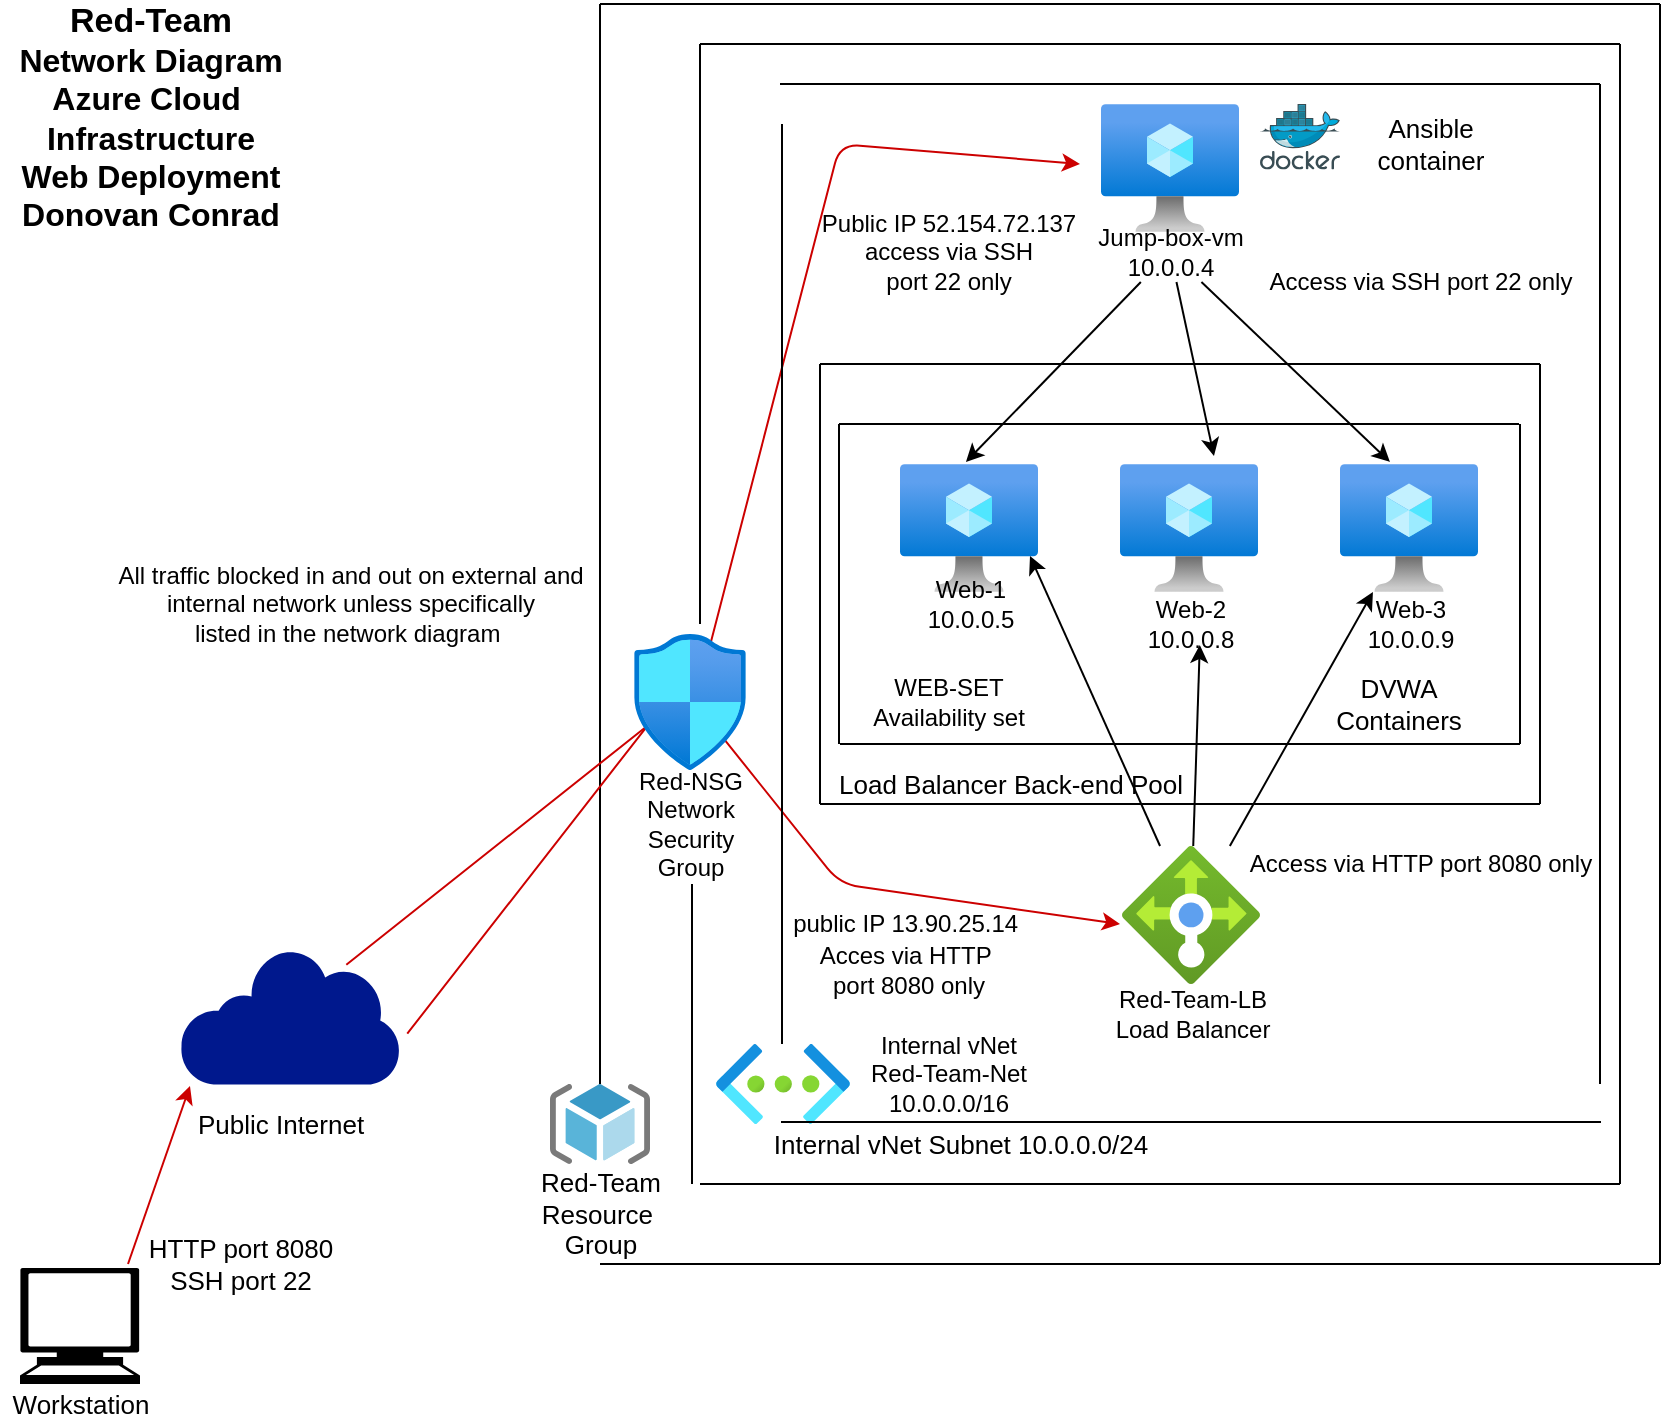 <mxfile version="13.9.9" type="google"><diagram id="zQIhqVB-w5W11-nqAka2" name="Page-1"><mxGraphModel dx="1038" dy="491" grid="1" gridSize="10" guides="1" tooltips="1" connect="1" arrows="1" fold="1" page="1" pageScale="1" pageWidth="850" pageHeight="1100" math="0" shadow="0"><root><mxCell id="0"/><mxCell id="1" parent="0"/><mxCell id="1DL_xK4Nz2h6n6z1T7p7-1" value="" style="aspect=fixed;html=1;points=[];align=center;image;fontSize=12;image=img/lib/azure2/compute/Virtual_Machine.svg;" parent="1" vertex="1"><mxGeometry x="550.5" y="60" width="69" height="64" as="geometry"/></mxCell><mxCell id="1DL_xK4Nz2h6n6z1T7p7-2" value="" style="aspect=fixed;html=1;points=[];align=center;image;fontSize=12;image=img/lib/azure2/compute/Virtual_Machine.svg;" parent="1" vertex="1"><mxGeometry x="450" y="240" width="69" height="64" as="geometry"/></mxCell><mxCell id="1DL_xK4Nz2h6n6z1T7p7-3" value="" style="aspect=fixed;html=1;points=[];align=center;image;fontSize=12;image=img/lib/azure2/compute/Virtual_Machine.svg;" parent="1" vertex="1"><mxGeometry x="670" y="240" width="69" height="64" as="geometry"/></mxCell><mxCell id="1DL_xK4Nz2h6n6z1T7p7-4" value="" style="aspect=fixed;html=1;points=[];align=center;image;fontSize=12;image=img/lib/azure2/compute/Virtual_Machine.svg;" parent="1" vertex="1"><mxGeometry x="560" y="240" width="69" height="64" as="geometry"/></mxCell><mxCell id="1DL_xK4Nz2h6n6z1T7p7-103" style="edgeStyle=none;rounded=0;orthogonalLoop=1;jettySize=auto;html=1;entryX=0.942;entryY=0.719;entryDx=0;entryDy=0;entryPerimeter=0;" parent="1" source="1DL_xK4Nz2h6n6z1T7p7-6" target="1DL_xK4Nz2h6n6z1T7p7-2" edge="1"><mxGeometry relative="1" as="geometry"/></mxCell><mxCell id="1DL_xK4Nz2h6n6z1T7p7-104" style="edgeStyle=none;rounded=0;orthogonalLoop=1;jettySize=auto;html=1;entryX=0.59;entryY=0.85;entryDx=0;entryDy=0;entryPerimeter=0;" parent="1" source="1DL_xK4Nz2h6n6z1T7p7-6" target="1DL_xK4Nz2h6n6z1T7p7-14" edge="1"><mxGeometry relative="1" as="geometry"/></mxCell><mxCell id="1DL_xK4Nz2h6n6z1T7p7-105" style="edgeStyle=none;rounded=0;orthogonalLoop=1;jettySize=auto;html=1;" parent="1" source="1DL_xK4Nz2h6n6z1T7p7-6" target="1DL_xK4Nz2h6n6z1T7p7-3" edge="1"><mxGeometry relative="1" as="geometry"/></mxCell><mxCell id="1DL_xK4Nz2h6n6z1T7p7-6" value="" style="aspect=fixed;html=1;points=[];align=center;image;fontSize=12;image=img/lib/azure2/networking/Load_Balancers.svg;" parent="1" vertex="1"><mxGeometry x="561" y="431" width="69" height="69" as="geometry"/></mxCell><mxCell id="1DL_xK4Nz2h6n6z1T7p7-10" value="" style="aspect=fixed;html=1;points=[];align=center;image;fontSize=12;image=img/lib/azure2/networking/Virtual_Networks.svg;" parent="1" vertex="1"><mxGeometry x="358" y="530" width="67" height="40" as="geometry"/></mxCell><mxCell id="1DL_xK4Nz2h6n6z1T7p7-107" style="edgeStyle=none;rounded=0;orthogonalLoop=1;jettySize=auto;html=1;entryX=0.478;entryY=-0.016;entryDx=0;entryDy=0;entryPerimeter=0;" parent="1" source="1DL_xK4Nz2h6n6z1T7p7-12" target="1DL_xK4Nz2h6n6z1T7p7-2" edge="1"><mxGeometry relative="1" as="geometry"/></mxCell><mxCell id="1DL_xK4Nz2h6n6z1T7p7-108" style="edgeStyle=none;rounded=0;orthogonalLoop=1;jettySize=auto;html=1;entryX=0.681;entryY=-0.062;entryDx=0;entryDy=0;entryPerimeter=0;" parent="1" source="1DL_xK4Nz2h6n6z1T7p7-12" target="1DL_xK4Nz2h6n6z1T7p7-4" edge="1"><mxGeometry relative="1" as="geometry"/></mxCell><mxCell id="1DL_xK4Nz2h6n6z1T7p7-109" style="edgeStyle=none;rounded=0;orthogonalLoop=1;jettySize=auto;html=1;entryX=0.362;entryY=-0.016;entryDx=0;entryDy=0;entryPerimeter=0;" parent="1" source="1DL_xK4Nz2h6n6z1T7p7-12" target="1DL_xK4Nz2h6n6z1T7p7-3" edge="1"><mxGeometry relative="1" as="geometry"/></mxCell><mxCell id="1DL_xK4Nz2h6n6z1T7p7-12" value="Jump-box-vm&lt;br&gt;10.0.0.4" style="text;html=1;resizable=0;autosize=1;align=center;verticalAlign=middle;points=[];fillColor=none;strokeColor=none;rounded=0;" parent="1" vertex="1"><mxGeometry x="540" y="119" width="90" height="30" as="geometry"/></mxCell><mxCell id="1DL_xK4Nz2h6n6z1T7p7-13" value="Web-1&lt;br&gt;10.0.0.5" style="text;html=1;resizable=0;autosize=1;align=center;verticalAlign=middle;points=[];fillColor=none;strokeColor=none;rounded=0;" parent="1" vertex="1"><mxGeometry x="454.5" y="295" width="60" height="30" as="geometry"/></mxCell><mxCell id="1DL_xK4Nz2h6n6z1T7p7-14" value="Web-2&lt;br&gt;10.0.0.8" style="text;html=1;resizable=0;autosize=1;align=center;verticalAlign=middle;points=[];fillColor=none;strokeColor=none;rounded=0;" parent="1" vertex="1"><mxGeometry x="564.5" y="305" width="60" height="30" as="geometry"/></mxCell><mxCell id="1DL_xK4Nz2h6n6z1T7p7-15" value="Web-3&lt;br&gt;10.0.0.9" style="text;html=1;resizable=0;autosize=1;align=center;verticalAlign=middle;points=[];fillColor=none;strokeColor=none;rounded=0;" parent="1" vertex="1"><mxGeometry x="674.5" y="305" width="60" height="30" as="geometry"/></mxCell><mxCell id="1DL_xK4Nz2h6n6z1T7p7-16" value="Red-Team-LB&lt;br&gt;Load Balancer" style="text;html=1;resizable=0;autosize=1;align=center;verticalAlign=middle;points=[];fillColor=none;strokeColor=none;rounded=0;" parent="1" vertex="1"><mxGeometry x="550.5" y="500" width="90" height="30" as="geometry"/></mxCell><mxCell id="1DL_xK4Nz2h6n6z1T7p7-106" value="Access via HTTP port 8080 only" style="text;html=1;resizable=0;autosize=1;align=center;verticalAlign=middle;points=[];fillColor=none;strokeColor=none;rounded=0;" parent="1" vertex="1"><mxGeometry x="614.5" y="430" width="190" height="20" as="geometry"/></mxCell><mxCell id="1DL_xK4Nz2h6n6z1T7p7-110" value="Access via SSH port 22 only" style="text;html=1;resizable=0;autosize=1;align=center;verticalAlign=middle;points=[];fillColor=none;strokeColor=none;rounded=0;" parent="1" vertex="1"><mxGeometry x="624.5" y="139" width="170" height="20" as="geometry"/></mxCell><mxCell id="1DL_xK4Nz2h6n6z1T7p7-17" value="Red-NSG&lt;br&gt;Network&lt;br&gt;Security&lt;br&gt;Group" style="text;html=1;resizable=0;autosize=1;align=center;verticalAlign=middle;points=[];fillColor=none;strokeColor=none;rounded=0;" parent="1" vertex="1"><mxGeometry x="310" y="390" width="70" height="60" as="geometry"/></mxCell><mxCell id="r9UZw7GilOjaZK9lba4t-3" value="" style="endArrow=none;html=1;" parent="1" edge="1"><mxGeometry width="50" height="50" relative="1" as="geometry"><mxPoint x="350" y="30" as="sourcePoint"/><mxPoint x="810" y="30" as="targetPoint"/></mxGeometry></mxCell><mxCell id="r9UZw7GilOjaZK9lba4t-4" value="" style="endArrow=none;html=1;" parent="1" edge="1"><mxGeometry width="50" height="50" relative="1" as="geometry"><mxPoint x="810" y="600" as="sourcePoint"/><mxPoint x="810" y="30" as="targetPoint"/></mxGeometry></mxCell><mxCell id="r9UZw7GilOjaZK9lba4t-5" value="" style="endArrow=none;html=1;" parent="1" edge="1"><mxGeometry width="50" height="50" relative="1" as="geometry"><mxPoint x="350" y="600" as="sourcePoint"/><mxPoint x="810" y="600" as="targetPoint"/><Array as="points"/></mxGeometry></mxCell><mxCell id="r9UZw7GilOjaZK9lba4t-8" value="" style="endArrow=none;html=1;" parent="1" edge="1"><mxGeometry width="50" height="50" relative="1" as="geometry"><mxPoint x="300" y="10" as="sourcePoint"/><mxPoint x="830" y="10" as="targetPoint"/></mxGeometry></mxCell><mxCell id="r9UZw7GilOjaZK9lba4t-9" value="" style="endArrow=none;html=1;" parent="1" edge="1"><mxGeometry width="50" height="50" relative="1" as="geometry"><mxPoint x="830" y="640" as="sourcePoint"/><mxPoint x="830" y="10" as="targetPoint"/></mxGeometry></mxCell><mxCell id="r9UZw7GilOjaZK9lba4t-10" value="" style="endArrow=none;html=1;" parent="1" edge="1"><mxGeometry width="50" height="50" relative="1" as="geometry"><mxPoint x="300" y="550" as="sourcePoint"/><mxPoint x="300" y="10" as="targetPoint"/></mxGeometry></mxCell><mxCell id="r9UZw7GilOjaZK9lba4t-11" value="" style="endArrow=none;html=1;" parent="1" edge="1"><mxGeometry width="50" height="50" relative="1" as="geometry"><mxPoint x="300" y="640" as="sourcePoint"/><mxPoint x="830" y="640" as="targetPoint"/></mxGeometry></mxCell><mxCell id="r9UZw7GilOjaZK9lba4t-13" value="" style="endArrow=classic;html=1;exitX=1.033;exitY=0.628;exitDx=0;exitDy=0;exitPerimeter=0;strokeColor=#CC0000;" parent="1" edge="1" source="r9UZw7GilOjaZK9lba4t-42"><mxGeometry width="50" height="50" relative="1" as="geometry"><mxPoint x="194.5" y="482" as="sourcePoint"/><mxPoint x="560" y="470" as="targetPoint"/><Array as="points"><mxPoint x="340" y="350"/><mxPoint x="420" y="450"/></Array></mxGeometry></mxCell><mxCell id="r9UZw7GilOjaZK9lba4t-14" value="" style="endArrow=classic;html=1;exitX=0.756;exitY=0.123;exitDx=0;exitDy=0;exitPerimeter=0;strokeColor=#CC0000;" parent="1" edge="1" source="r9UZw7GilOjaZK9lba4t-42"><mxGeometry width="50" height="50" relative="1" as="geometry"><mxPoint x="219.5" y="110" as="sourcePoint"/><mxPoint x="540" y="90" as="targetPoint"/><Array as="points"><mxPoint x="350" y="350"/><mxPoint x="420" y="80"/></Array></mxGeometry></mxCell><mxCell id="r9UZw7GilOjaZK9lba4t-15" value="Public IP 52.154.72.137&lt;br&gt;access via SSH &lt;br&gt;port 22 only" style="text;html=1;resizable=0;autosize=1;align=center;verticalAlign=middle;points=[];fillColor=none;strokeColor=none;rounded=0;" parent="1" vertex="1"><mxGeometry x="404" y="109" width="140" height="50" as="geometry"/></mxCell><mxCell id="r9UZw7GilOjaZK9lba4t-16" value="Ansible&lt;br&gt;container" style="text;html=1;resizable=0;autosize=1;align=center;verticalAlign=middle;points=[];fillColor=none;strokeColor=none;rounded=0;fontSize=13;" parent="1" vertex="1"><mxGeometry x="680" y="60" width="70" height="40" as="geometry"/></mxCell><mxCell id="r9UZw7GilOjaZK9lba4t-17" value="All traffic blocked in and out on external and &lt;br&gt;internal network unless specifically&lt;br&gt;listed in the network diagram&amp;nbsp;" style="text;html=1;resizable=0;autosize=1;align=center;verticalAlign=middle;points=[];fillColor=none;strokeColor=none;rounded=0;" parent="1" vertex="1"><mxGeometry x="50" y="285" width="250" height="50" as="geometry"/></mxCell><mxCell id="r9UZw7GilOjaZK9lba4t-18" value="" style="endArrow=none;html=1;" parent="1" edge="1"><mxGeometry width="50" height="50" relative="1" as="geometry"><mxPoint x="419.5" y="380" as="sourcePoint"/><mxPoint x="419.5" y="220" as="targetPoint"/></mxGeometry></mxCell><mxCell id="r9UZw7GilOjaZK9lba4t-19" value="" style="endArrow=none;html=1;" parent="1" edge="1"><mxGeometry width="50" height="50" relative="1" as="geometry"><mxPoint x="419.5" y="220" as="sourcePoint"/><mxPoint x="759.5" y="220" as="targetPoint"/></mxGeometry></mxCell><mxCell id="r9UZw7GilOjaZK9lba4t-20" value="" style="endArrow=none;html=1;" parent="1" edge="1"><mxGeometry width="50" height="50" relative="1" as="geometry"><mxPoint x="420" y="380" as="sourcePoint"/><mxPoint x="760" y="380" as="targetPoint"/></mxGeometry></mxCell><mxCell id="r9UZw7GilOjaZK9lba4t-21" value="" style="endArrow=none;html=1;" parent="1" edge="1"><mxGeometry width="50" height="50" relative="1" as="geometry"><mxPoint x="760" y="380" as="sourcePoint"/><mxPoint x="760" y="220" as="targetPoint"/></mxGeometry></mxCell><mxCell id="r9UZw7GilOjaZK9lba4t-22" value="WEB-SET&lt;br&gt;Availability set" style="text;html=1;resizable=0;autosize=1;align=center;verticalAlign=middle;points=[];fillColor=none;strokeColor=none;rounded=0;" parent="1" vertex="1"><mxGeometry x="429" y="344" width="90" height="30" as="geometry"/></mxCell><mxCell id="r9UZw7GilOjaZK9lba4t-23" value="Internal vNet&lt;br&gt;Red-Team-Net&lt;br&gt;10.0.0.0/16" style="text;html=1;resizable=0;autosize=1;align=center;verticalAlign=middle;points=[];fillColor=none;strokeColor=none;rounded=0;" parent="1" vertex="1"><mxGeometry x="429" y="520" width="90" height="50" as="geometry"/></mxCell><mxCell id="r9UZw7GilOjaZK9lba4t-24" value="" style="aspect=fixed;html=1;points=[];align=center;image;fontSize=12;image=img/lib/mscae/Docker.svg;" parent="1" vertex="1"><mxGeometry x="630" y="60" width="40" height="32.8" as="geometry"/></mxCell><mxCell id="r9UZw7GilOjaZK9lba4t-27" value="&lt;span style=&quot;font-size: 12px&quot;&gt;public IP 13.90.25.14&amp;nbsp;&lt;/span&gt;&lt;br style=&quot;font-size: 12px&quot;&gt;&lt;span style=&quot;font-size: 12px&quot;&gt;Acces via HTTP&amp;nbsp;&lt;/span&gt;&lt;br style=&quot;font-size: 12px&quot;&gt;&lt;span style=&quot;font-size: 12px&quot;&gt;port 8080 only&lt;/span&gt;" style="text;html=1;resizable=0;autosize=1;align=center;verticalAlign=middle;points=[];fillColor=none;strokeColor=none;rounded=0;fontSize=13;" parent="1" vertex="1"><mxGeometry x="389" y="460" width="130" height="50" as="geometry"/></mxCell><mxCell id="r9UZw7GilOjaZK9lba4t-28" value="" style="endArrow=none;html=1;fontSize=13;" parent="1" edge="1"><mxGeometry width="50" height="50" relative="1" as="geometry"><mxPoint x="391" y="530" as="sourcePoint"/><mxPoint x="391" y="70" as="targetPoint"/></mxGeometry></mxCell><mxCell id="r9UZw7GilOjaZK9lba4t-29" value="" style="endArrow=none;html=1;fontSize=13;" parent="1" edge="1"><mxGeometry width="50" height="50" relative="1" as="geometry"><mxPoint x="800" y="50" as="sourcePoint"/><mxPoint x="390" y="50" as="targetPoint"/></mxGeometry></mxCell><mxCell id="r9UZw7GilOjaZK9lba4t-30" value="" style="endArrow=none;html=1;fontSize=13;" parent="1" edge="1"><mxGeometry width="50" height="50" relative="1" as="geometry"><mxPoint x="800" y="550" as="sourcePoint"/><mxPoint x="800" y="50" as="targetPoint"/></mxGeometry></mxCell><mxCell id="r9UZw7GilOjaZK9lba4t-31" value="" style="endArrow=none;html=1;fontSize=13;" parent="1" edge="1"><mxGeometry width="50" height="50" relative="1" as="geometry"><mxPoint x="390.5" y="569" as="sourcePoint"/><mxPoint x="800.5" y="569" as="targetPoint"/></mxGeometry></mxCell><mxCell id="r9UZw7GilOjaZK9lba4t-34" value="" style="endArrow=none;html=1;fontSize=13;" parent="1" edge="1"><mxGeometry width="50" height="50" relative="1" as="geometry"><mxPoint x="350" y="320" as="sourcePoint"/><mxPoint x="350" y="30" as="targetPoint"/></mxGeometry></mxCell><mxCell id="r9UZw7GilOjaZK9lba4t-35" value="" style="endArrow=none;html=1;fontSize=13;" parent="1" edge="1"><mxGeometry width="50" height="50" relative="1" as="geometry"><mxPoint x="346" y="600" as="sourcePoint"/><mxPoint x="346" y="450" as="targetPoint"/></mxGeometry></mxCell><mxCell id="r9UZw7GilOjaZK9lba4t-37" value="" style="aspect=fixed;html=1;points=[];align=center;image;fontSize=12;image=img/lib/mscae/ResourceGroup.svg;" parent="1" vertex="1"><mxGeometry x="275" y="550" width="50" height="40" as="geometry"/></mxCell><mxCell id="r9UZw7GilOjaZK9lba4t-38" value="&lt;div&gt;Red-Team&lt;/div&gt;&lt;div&gt;Resource&amp;nbsp;&lt;/div&gt;&lt;div&gt;Group&lt;/div&gt;" style="text;html=1;resizable=0;autosize=1;align=center;verticalAlign=middle;points=[];fillColor=none;strokeColor=none;rounded=0;fontSize=13;" parent="1" vertex="1"><mxGeometry x="260" y="590" width="80" height="50" as="geometry"/></mxCell><mxCell id="r9UZw7GilOjaZK9lba4t-40" value="&lt;b style=&quot;font-size: 17px&quot;&gt;Red-Team&lt;br&gt;&lt;/b&gt;&lt;b&gt;&lt;font style=&quot;font-size: 16px&quot;&gt;Network Diagram&lt;br&gt;Azure Cloud&amp;nbsp;&lt;br&gt;Infrastructure&lt;br&gt;Web Deployment&lt;br&gt;Donovan Conrad&lt;br&gt;&lt;br&gt;&lt;/font&gt;&lt;/b&gt;" style="text;html=1;resizable=0;autosize=1;align=center;verticalAlign=middle;points=[];fillColor=none;strokeColor=none;rounded=0;fontSize=13;" parent="1" vertex="1"><mxGeometry y="16.4" width="150" height="120" as="geometry"/></mxCell><mxCell id="r9UZw7GilOjaZK9lba4t-42" value="" style="aspect=fixed;pointerEvents=1;shadow=0;dashed=0;html=1;strokeColor=none;labelPosition=center;verticalLabelPosition=bottom;verticalAlign=top;align=center;fillColor=#00188D;shape=mxgraph.mscae.enterprise.internet;fontSize=13;" parent="1" vertex="1"><mxGeometry x="90" y="482" width="110" height="68.2" as="geometry"/></mxCell><mxCell id="r9UZw7GilOjaZK9lba4t-43" value="Public Internet&lt;br&gt;" style="text;html=1;resizable=0;autosize=1;align=center;verticalAlign=middle;points=[];fillColor=none;strokeColor=none;rounded=0;fontSize=13;" parent="1" vertex="1"><mxGeometry x="90" y="560" width="100" height="20" as="geometry"/></mxCell><mxCell id="r9UZw7GilOjaZK9lba4t-47" value="" style="endArrow=none;html=1;fontSize=13;" parent="1" edge="1"><mxGeometry width="50" height="50" relative="1" as="geometry"><mxPoint x="410" y="190" as="sourcePoint"/><mxPoint x="770" y="190" as="targetPoint"/></mxGeometry></mxCell><mxCell id="r9UZw7GilOjaZK9lba4t-48" value="" style="endArrow=none;html=1;fontSize=13;" parent="1" edge="1"><mxGeometry width="50" height="50" relative="1" as="geometry"><mxPoint x="410" y="410" as="sourcePoint"/><mxPoint x="770" y="410" as="targetPoint"/></mxGeometry></mxCell><mxCell id="r9UZw7GilOjaZK9lba4t-49" value="" style="endArrow=none;html=1;fontSize=13;" parent="1" edge="1"><mxGeometry width="50" height="50" relative="1" as="geometry"><mxPoint x="770" y="410" as="sourcePoint"/><mxPoint x="770" y="190" as="targetPoint"/></mxGeometry></mxCell><mxCell id="r9UZw7GilOjaZK9lba4t-50" value="" style="endArrow=none;html=1;fontSize=13;" parent="1" edge="1"><mxGeometry width="50" height="50" relative="1" as="geometry"><mxPoint x="410" y="410" as="sourcePoint"/><mxPoint x="410" y="190" as="targetPoint"/></mxGeometry></mxCell><mxCell id="r9UZw7GilOjaZK9lba4t-51" value="Load Balancer Back-end Pool" style="text;html=1;resizable=0;autosize=1;align=center;verticalAlign=middle;points=[];fillColor=none;strokeColor=none;rounded=0;fontSize=13;" parent="1" vertex="1"><mxGeometry x="410" y="390" width="190" height="20" as="geometry"/></mxCell><mxCell id="r9UZw7GilOjaZK9lba4t-53" value="DVWA &lt;br&gt;Containers" style="text;html=1;resizable=0;autosize=1;align=center;verticalAlign=middle;points=[];fillColor=none;strokeColor=none;rounded=0;fontSize=13;" parent="1" vertex="1"><mxGeometry x="659" y="340" width="80" height="40" as="geometry"/></mxCell><mxCell id="r9UZw7GilOjaZK9lba4t-54" value="Internal vNet Subnet 10.0.0.0/24" style="text;html=1;resizable=0;autosize=1;align=center;verticalAlign=middle;points=[];fillColor=none;strokeColor=none;rounded=0;fontSize=13;" parent="1" vertex="1"><mxGeometry x="380" y="570" width="200" height="20" as="geometry"/></mxCell><mxCell id="r9UZw7GilOjaZK9lba4t-56" value="" style="shape=mxgraph.signs.tech.computer;html=1;pointerEvents=1;fillColor=#000000;strokeColor=none;verticalLabelPosition=bottom;verticalAlign=top;align=center;fontSize=13;" parent="1" vertex="1"><mxGeometry x="10" y="642" width="60" height="58" as="geometry"/></mxCell><mxCell id="r9UZw7GilOjaZK9lba4t-57" value="Workstation" style="text;html=1;resizable=0;autosize=1;align=center;verticalAlign=middle;points=[];fillColor=none;strokeColor=none;rounded=0;fontSize=13;" parent="1" vertex="1"><mxGeometry y="700" width="80" height="20" as="geometry"/></mxCell><mxCell id="r9UZw7GilOjaZK9lba4t-58" value="" style="endArrow=classic;html=1;fontSize=13;entryX=0.05;entryY=-0.45;entryDx=0;entryDy=0;entryPerimeter=0;strokeColor=#CC0000;" parent="1" target="r9UZw7GilOjaZK9lba4t-43" edge="1"><mxGeometry width="50" height="50" relative="1" as="geometry"><mxPoint x="64" y="640" as="sourcePoint"/><mxPoint x="440" y="320" as="targetPoint"/><Array as="points"/></mxGeometry></mxCell><mxCell id="r9UZw7GilOjaZK9lba4t-59" value="HTTP port 8080&lt;br&gt;SSH port 22" style="text;html=1;resizable=0;autosize=1;align=center;verticalAlign=middle;points=[];fillColor=none;strokeColor=none;rounded=0;fontSize=13;" parent="1" vertex="1"><mxGeometry x="65" y="620" width="110" height="40" as="geometry"/></mxCell><mxCell id="1DL_xK4Nz2h6n6z1T7p7-7" value="" style="aspect=fixed;html=1;points=[];align=center;image;fontSize=12;image=img/lib/azure2/networking/Network_Security_Groups.svg;" parent="1" vertex="1"><mxGeometry x="317" y="325" width="56.0" height="68" as="geometry"/></mxCell></root></mxGraphModel></diagram></mxfile>